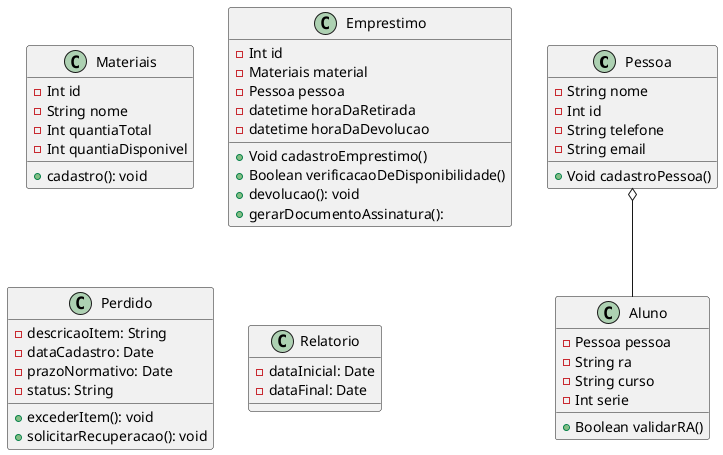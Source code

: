 @startuml   

class "Pessoa" as pes{
    -String nome
    -Int id
    -String telefone
    -String email

    +Void cadastroPessoa()
}
 
class "Aluno" as alu{
    -Pessoa pessoa
    -String ra
    -String curso
    -Int serie

    +Boolean validarRA()
}

class "Materiais" as mat{
    -Int id
    -String nome
    -Int quantiaTotal
    -Int quantiaDisponivel

    +cadastro(): void
}

class "Emprestimo" as emp{
    -Int id
    -Materiais material
    -Pessoa pessoa
    -datetime horaDaRetirada
    -datetime horaDaDevolucao

    +Void cadastroEmprestimo()
    +Boolean verificacaoDeDisponibilidade()
    +devolucao(): void
    +gerarDocumentoAssinatura(): 
}

class Perdido {
    -descricaoItem: String
    -dataCadastro: Date
    -prazoNormativo: Date
    -status: String
    +excederItem(): void
    +solicitarRecuperacao(): void
}

class Relatorio {
    -dataInicial: Date
    -dataFinal: Date
}

pes o-- alu


@enduml
